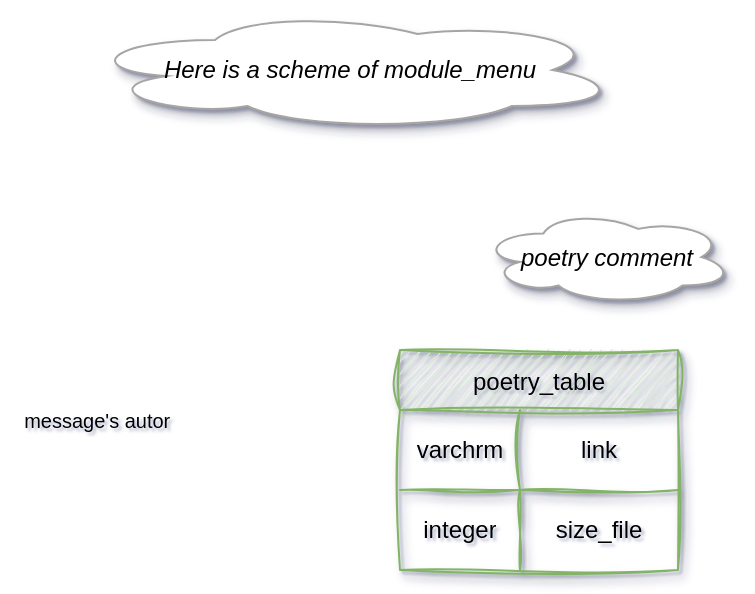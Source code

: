 <mxfile version="24.7.17">
  <diagram id="1dmdS3GdRMEdE-Z9J1JC" name="Страница 1">
    <mxGraphModel dx="1404" dy="814" grid="1" gridSize="10" guides="1" tooltips="1" connect="1" arrows="1" fold="1" page="1" pageScale="1" pageWidth="827" pageHeight="1169" math="0" shadow="1">
      <root>
        <mxCell id="0" />
        <mxCell id="1" parent="0" />
        <mxCell id="A6qeI73UASJIK5Bc831--129" value="&lt;p style=&quot;line-height: 120%;&quot;&gt;&lt;i style=&quot;&quot;&gt;&lt;font style=&quot;font-size: 12px;&quot;&gt;Here is a scheme of module_menu&lt;/font&gt;&lt;/i&gt;&lt;/p&gt;" style="ellipse;shape=cloud;whiteSpace=wrap;html=1;shadow=1;strokeColor=#A8A4A4;fillColor=default;fillStyle=auto;" parent="1" vertex="1">
          <mxGeometry x="160" y="60.0" width="270" height="60" as="geometry" />
        </mxCell>
        <mxCell id="A6qeI73UASJIK5Bc831--136" value="poetry_table" style="shape=table;startSize=30;container=1;collapsible=0;childLayout=tableLayout;fillColor=#d5e8d4;strokeColor=#82b366;shadow=1;sketch=1;curveFitting=1;jiggle=2;" parent="1" vertex="1">
          <mxGeometry x="320" y="230.0" width="139.0" height="110" as="geometry" />
        </mxCell>
        <mxCell id="A6qeI73UASJIK5Bc831--137" value="" style="shape=tableRow;horizontal=0;startSize=0;swimlaneHead=0;swimlaneBody=0;strokeColor=inherit;top=0;left=0;bottom=0;right=0;collapsible=0;dropTarget=0;fillColor=none;points=[[0,0.5],[1,0.5]];portConstraint=eastwest;" parent="A6qeI73UASJIK5Bc831--136" vertex="1">
          <mxGeometry y="30" width="139.0" height="40" as="geometry" />
        </mxCell>
        <mxCell id="A6qeI73UASJIK5Bc831--138" value="varchrm" style="shape=partialRectangle;html=1;whiteSpace=wrap;connectable=0;strokeColor=inherit;overflow=hidden;fillColor=none;top=0;left=0;bottom=0;right=0;pointerEvents=1;" parent="A6qeI73UASJIK5Bc831--137" vertex="1">
          <mxGeometry width="60" height="40" as="geometry">
            <mxRectangle width="60" height="40" as="alternateBounds" />
          </mxGeometry>
        </mxCell>
        <mxCell id="A6qeI73UASJIK5Bc831--139" value="link" style="shape=partialRectangle;html=1;whiteSpace=wrap;connectable=0;strokeColor=inherit;overflow=hidden;fillColor=none;top=0;left=0;bottom=0;right=0;pointerEvents=1;" parent="A6qeI73UASJIK5Bc831--137" vertex="1">
          <mxGeometry x="60" width="79" height="40" as="geometry">
            <mxRectangle width="79" height="40" as="alternateBounds" />
          </mxGeometry>
        </mxCell>
        <mxCell id="A6qeI73UASJIK5Bc831--143" value="" style="shape=tableRow;horizontal=0;startSize=0;swimlaneHead=0;swimlaneBody=0;strokeColor=inherit;top=0;left=0;bottom=0;right=0;collapsible=0;dropTarget=0;fillColor=none;points=[[0,0.5],[1,0.5]];portConstraint=eastwest;" parent="A6qeI73UASJIK5Bc831--136" vertex="1">
          <mxGeometry y="70" width="139.0" height="40" as="geometry" />
        </mxCell>
        <mxCell id="A6qeI73UASJIK5Bc831--144" value="integer" style="shape=partialRectangle;html=1;whiteSpace=wrap;connectable=0;strokeColor=inherit;overflow=hidden;fillColor=none;top=0;left=0;bottom=0;right=0;pointerEvents=1;" parent="A6qeI73UASJIK5Bc831--143" vertex="1">
          <mxGeometry width="60" height="40" as="geometry">
            <mxRectangle width="60" height="40" as="alternateBounds" />
          </mxGeometry>
        </mxCell>
        <mxCell id="A6qeI73UASJIK5Bc831--145" value="size_file" style="shape=partialRectangle;html=1;whiteSpace=wrap;connectable=0;strokeColor=inherit;overflow=hidden;fillColor=none;top=0;left=0;bottom=0;right=0;pointerEvents=1;" parent="A6qeI73UASJIK5Bc831--143" vertex="1">
          <mxGeometry x="60" width="79" height="40" as="geometry">
            <mxRectangle width="79" height="40" as="alternateBounds" />
          </mxGeometry>
        </mxCell>
        <mxCell id="WCEEy9OTSrLAwlzTOgqZ-56" value="&lt;p style=&quot;line-height: 120%;&quot;&gt;&lt;i&gt;poetry comment&lt;/i&gt;&lt;/p&gt;" style="ellipse;shape=cloud;whiteSpace=wrap;html=1;shadow=1;strokeColor=#A8A4A4;fillColor=default;fillStyle=auto;" parent="1" vertex="1">
          <mxGeometry x="360" y="160" width="126.5" height="47.16" as="geometry" />
        </mxCell>
        <mxCell id="XU9lX5efspehuS8-98To-5" value="&lt;font style=&quot;font-size: 10px;&quot;&gt;message&#39;s autor&amp;nbsp;&lt;/font&gt;" style="text;html=1;align=center;verticalAlign=middle;whiteSpace=wrap;rounded=0;" parent="1" vertex="1">
          <mxGeometry x="120" y="250" width="100" height="30" as="geometry" />
        </mxCell>
      </root>
    </mxGraphModel>
  </diagram>
</mxfile>
